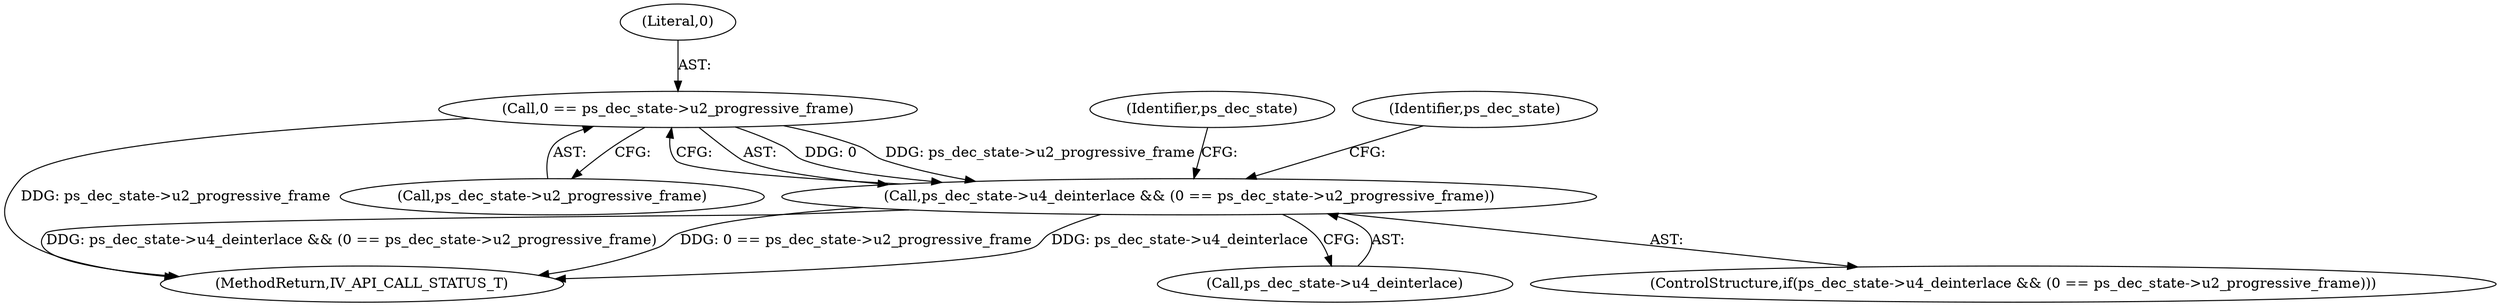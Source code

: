 digraph "0_Android_a86eb798d077b9b25c8f8c77e3c02c2f287c1ce7@pointer" {
"1000694" [label="(Call,0 == ps_dec_state->u2_progressive_frame)"];
"1000690" [label="(Call,ps_dec_state->u4_deinterlace && (0 == ps_dec_state->u2_progressive_frame))"];
"1000691" [label="(Call,ps_dec_state->u4_deinterlace)"];
"1000695" [label="(Literal,0)"];
"1000696" [label="(Call,ps_dec_state->u2_progressive_frame)"];
"1000701" [label="(Identifier,ps_dec_state)"];
"1000711" [label="(Identifier,ps_dec_state)"];
"1000690" [label="(Call,ps_dec_state->u4_deinterlace && (0 == ps_dec_state->u2_progressive_frame))"];
"1001689" [label="(MethodReturn,IV_API_CALL_STATUS_T)"];
"1000694" [label="(Call,0 == ps_dec_state->u2_progressive_frame)"];
"1000689" [label="(ControlStructure,if(ps_dec_state->u4_deinterlace && (0 == ps_dec_state->u2_progressive_frame)))"];
"1000694" -> "1000690"  [label="AST: "];
"1000694" -> "1000696"  [label="CFG: "];
"1000695" -> "1000694"  [label="AST: "];
"1000696" -> "1000694"  [label="AST: "];
"1000690" -> "1000694"  [label="CFG: "];
"1000694" -> "1001689"  [label="DDG: ps_dec_state->u2_progressive_frame"];
"1000694" -> "1000690"  [label="DDG: 0"];
"1000694" -> "1000690"  [label="DDG: ps_dec_state->u2_progressive_frame"];
"1000690" -> "1000689"  [label="AST: "];
"1000690" -> "1000691"  [label="CFG: "];
"1000691" -> "1000690"  [label="AST: "];
"1000701" -> "1000690"  [label="CFG: "];
"1000711" -> "1000690"  [label="CFG: "];
"1000690" -> "1001689"  [label="DDG: ps_dec_state->u4_deinterlace && (0 == ps_dec_state->u2_progressive_frame)"];
"1000690" -> "1001689"  [label="DDG: 0 == ps_dec_state->u2_progressive_frame"];
"1000690" -> "1001689"  [label="DDG: ps_dec_state->u4_deinterlace"];
}

